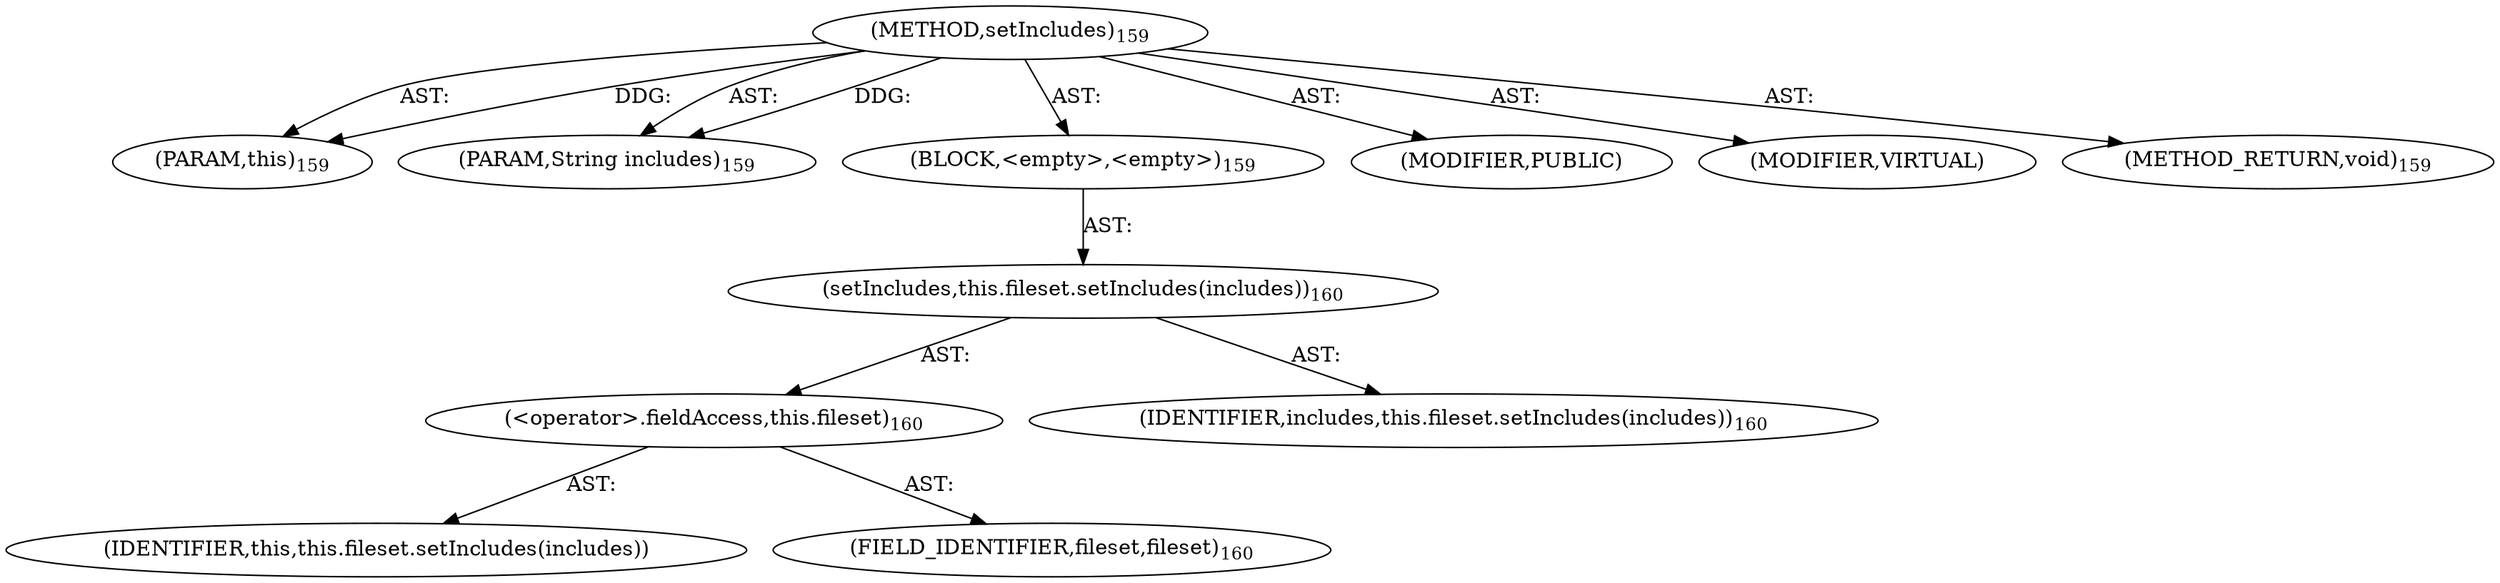 digraph "setIncludes" {  
"111669149702" [label = <(METHOD,setIncludes)<SUB>159</SUB>> ]
"115964117002" [label = <(PARAM,this)<SUB>159</SUB>> ]
"115964117003" [label = <(PARAM,String includes)<SUB>159</SUB>> ]
"25769803782" [label = <(BLOCK,&lt;empty&gt;,&lt;empty&gt;)<SUB>159</SUB>> ]
"30064771085" [label = <(setIncludes,this.fileset.setIncludes(includes))<SUB>160</SUB>> ]
"30064771086" [label = <(&lt;operator&gt;.fieldAccess,this.fileset)<SUB>160</SUB>> ]
"68719476751" [label = <(IDENTIFIER,this,this.fileset.setIncludes(includes))> ]
"55834574854" [label = <(FIELD_IDENTIFIER,fileset,fileset)<SUB>160</SUB>> ]
"68719476752" [label = <(IDENTIFIER,includes,this.fileset.setIncludes(includes))<SUB>160</SUB>> ]
"133143986189" [label = <(MODIFIER,PUBLIC)> ]
"133143986190" [label = <(MODIFIER,VIRTUAL)> ]
"128849018886" [label = <(METHOD_RETURN,void)<SUB>159</SUB>> ]
  "111669149702" -> "115964117002"  [ label = "AST: "] 
  "111669149702" -> "115964117003"  [ label = "AST: "] 
  "111669149702" -> "25769803782"  [ label = "AST: "] 
  "111669149702" -> "133143986189"  [ label = "AST: "] 
  "111669149702" -> "133143986190"  [ label = "AST: "] 
  "111669149702" -> "128849018886"  [ label = "AST: "] 
  "25769803782" -> "30064771085"  [ label = "AST: "] 
  "30064771085" -> "30064771086"  [ label = "AST: "] 
  "30064771085" -> "68719476752"  [ label = "AST: "] 
  "30064771086" -> "68719476751"  [ label = "AST: "] 
  "30064771086" -> "55834574854"  [ label = "AST: "] 
  "111669149702" -> "115964117002"  [ label = "DDG: "] 
  "111669149702" -> "115964117003"  [ label = "DDG: "] 
}
